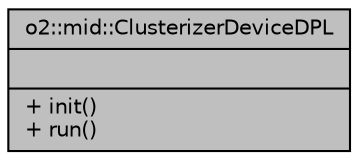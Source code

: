 digraph "o2::mid::ClusterizerDeviceDPL"
{
 // INTERACTIVE_SVG=YES
  bgcolor="transparent";
  edge [fontname="Helvetica",fontsize="10",labelfontname="Helvetica",labelfontsize="10"];
  node [fontname="Helvetica",fontsize="10",shape=record];
  Node1 [label="{o2::mid::ClusterizerDeviceDPL\n||+ init()\l+ run()\l}",height=0.2,width=0.4,color="black", fillcolor="grey75", style="filled", fontcolor="black"];
}
